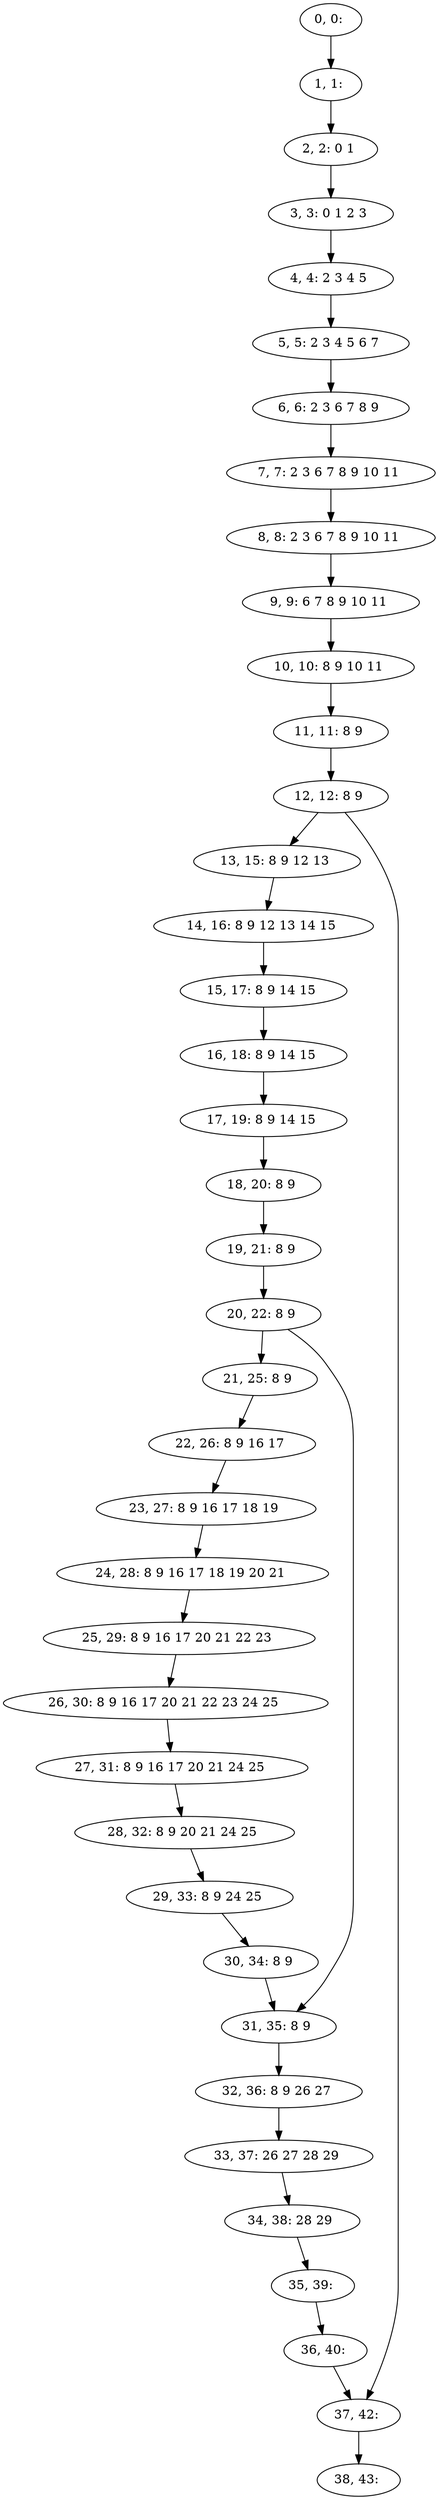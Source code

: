 digraph G {
0[label="0, 0: "];
1[label="1, 1: "];
2[label="2, 2: 0 1 "];
3[label="3, 3: 0 1 2 3 "];
4[label="4, 4: 2 3 4 5 "];
5[label="5, 5: 2 3 4 5 6 7 "];
6[label="6, 6: 2 3 6 7 8 9 "];
7[label="7, 7: 2 3 6 7 8 9 10 11 "];
8[label="8, 8: 2 3 6 7 8 9 10 11 "];
9[label="9, 9: 6 7 8 9 10 11 "];
10[label="10, 10: 8 9 10 11 "];
11[label="11, 11: 8 9 "];
12[label="12, 12: 8 9 "];
13[label="13, 15: 8 9 12 13 "];
14[label="14, 16: 8 9 12 13 14 15 "];
15[label="15, 17: 8 9 14 15 "];
16[label="16, 18: 8 9 14 15 "];
17[label="17, 19: 8 9 14 15 "];
18[label="18, 20: 8 9 "];
19[label="19, 21: 8 9 "];
20[label="20, 22: 8 9 "];
21[label="21, 25: 8 9 "];
22[label="22, 26: 8 9 16 17 "];
23[label="23, 27: 8 9 16 17 18 19 "];
24[label="24, 28: 8 9 16 17 18 19 20 21 "];
25[label="25, 29: 8 9 16 17 20 21 22 23 "];
26[label="26, 30: 8 9 16 17 20 21 22 23 24 25 "];
27[label="27, 31: 8 9 16 17 20 21 24 25 "];
28[label="28, 32: 8 9 20 21 24 25 "];
29[label="29, 33: 8 9 24 25 "];
30[label="30, 34: 8 9 "];
31[label="31, 35: 8 9 "];
32[label="32, 36: 8 9 26 27 "];
33[label="33, 37: 26 27 28 29 "];
34[label="34, 38: 28 29 "];
35[label="35, 39: "];
36[label="36, 40: "];
37[label="37, 42: "];
38[label="38, 43: "];
0->1 ;
1->2 ;
2->3 ;
3->4 ;
4->5 ;
5->6 ;
6->7 ;
7->8 ;
8->9 ;
9->10 ;
10->11 ;
11->12 ;
12->13 ;
12->37 ;
13->14 ;
14->15 ;
15->16 ;
16->17 ;
17->18 ;
18->19 ;
19->20 ;
20->21 ;
20->31 ;
21->22 ;
22->23 ;
23->24 ;
24->25 ;
25->26 ;
26->27 ;
27->28 ;
28->29 ;
29->30 ;
30->31 ;
31->32 ;
32->33 ;
33->34 ;
34->35 ;
35->36 ;
36->37 ;
37->38 ;
}
